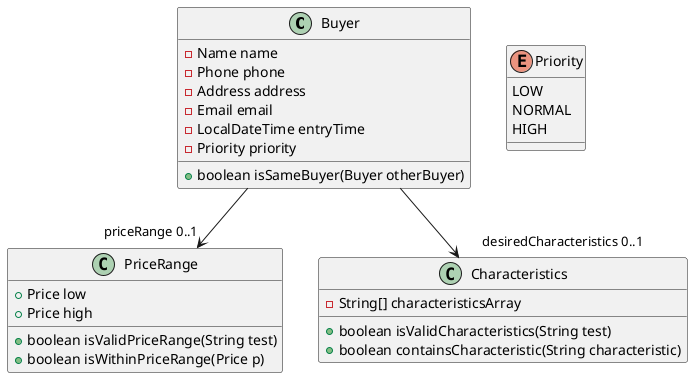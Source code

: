 @startuml
'https://plantuml.com/class-diagram

class Buyer {
-Name name
-Phone phone
-Address address
-Email email
-LocalDateTime entryTime
-Priority priority

+ boolean isSameBuyer(Buyer otherBuyer)
}

class PriceRange {
+Price low
+Price high

+ boolean isValidPriceRange(String test)
+ boolean isWithinPriceRange(Price p)
}

class Characteristics {
-String[] characteristicsArray

+boolean isValidCharacteristics(String test)
+boolean containsCharacteristic(String characteristic)
}

enum Priority {
LOW
NORMAL
HIGH
}

Buyer --> "     desiredCharacteristics 0..1" Characteristics
Buyer --> "priceRange 0..1" PriceRange

@enduml
